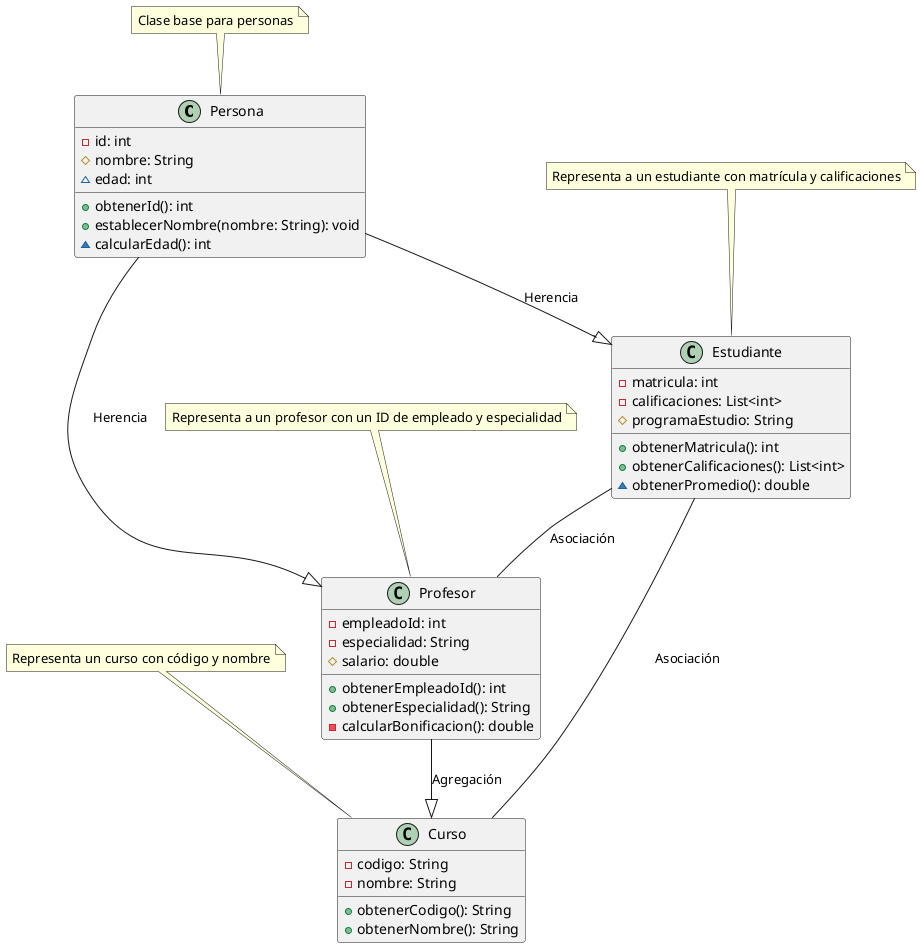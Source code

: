 @startuml

class Persona {
  - id: int
  # nombre: String
  ~ edad: int

  + obtenerId(): int
  + establecerNombre(nombre: String): void
  ~ calcularEdad(): int
}
'// comentario
class Estudiante {
  - matricula: int
  - calificaciones: List<int>
  # programaEstudio: String

  + obtenerMatricula(): int
  + obtenerCalificaciones(): List<int>
  ~ obtenerPromedio(): double
}

class Profesor {
  - empleadoId: int
  - especialidad: String
  # salario: double

  + obtenerEmpleadoId(): int
  + obtenerEspecialidad(): String
  - calcularBonificacion(): double
}

class Curso {
  - codigo: String
  - nombre: String

  + obtenerCodigo(): String
  + obtenerNombre(): String
}

Persona --|> Estudiante : Herencia
Persona --|> Profesor : Herencia
Estudiante -- Profesor : Asociación
Estudiante -- Curso : Asociación
Profesor --|> Curso : Agregación

note "Clase base para personas" as PersonaNote
note "Representa a un estudiante con matrícula y calificaciones" as EstudianteNote
note "Representa a un profesor con un ID de empleado y especialidad" as ProfesorNote
note "Representa un curso con código y nombre" as CursoNote

PersonaNote .. Persona
EstudianteNote .. Estudiante
ProfesorNote .. Profesor
CursoNote .. Curso

@enduml